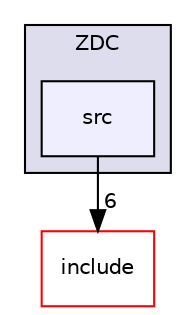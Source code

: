digraph "/home/travis/build/AliceO2Group/AliceO2/DataFormats/Detectors/ZDC/src" {
  bgcolor=transparent;
  compound=true
  node [ fontsize="10", fontname="Helvetica"];
  edge [ labelfontsize="10", labelfontname="Helvetica"];
  subgraph clusterdir_b6eb3a833d010b8ef0c8524bb0dfb6b1 {
    graph [ bgcolor="#ddddee", pencolor="black", label="ZDC" fontname="Helvetica", fontsize="10", URL="dir_b6eb3a833d010b8ef0c8524bb0dfb6b1.html"]
  dir_1483d8f0070fd38dee27d1b3d5b3b541 [shape=box, label="src", style="filled", fillcolor="#eeeeff", pencolor="black", URL="dir_1483d8f0070fd38dee27d1b3d5b3b541.html"];
  }
  dir_64d738a0161f08f47d3d8d07e1b435f8 [shape=box label="include" color="red" URL="dir_64d738a0161f08f47d3d8d07e1b435f8.html"];
  dir_1483d8f0070fd38dee27d1b3d5b3b541->dir_64d738a0161f08f47d3d8d07e1b435f8 [headlabel="6", labeldistance=1.5 headhref="dir_000230_000208.html"];
}
